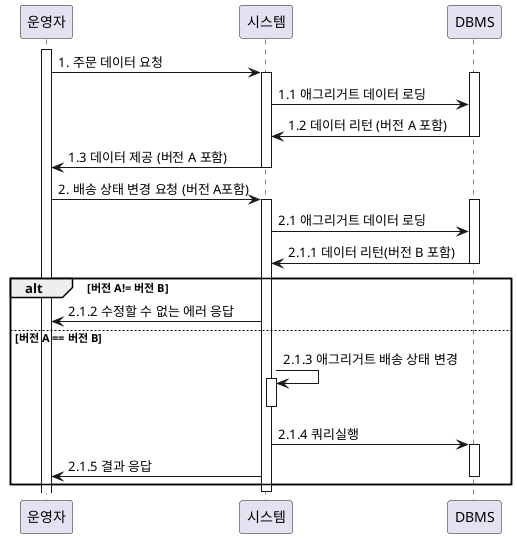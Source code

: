 @startuml
participant 운영자

activate 운영자
운영자 -> 시스템 : 1. 주문 데이터 요청

activate 시스템
activate DBMS
시스템 -> DBMS : 1.1 애그리거트 데이터 로딩
DBMS -> 시스템 : 1.2 데이터 리턴 (버전 A 포함)
deactivate DBMS
시스템 -> 운영자 : 1.3 데이터 제공 (버전 A 포함)
deactivate 시스템

운영자 -> 시스템 : 2. 배송 상태 변경 요청 (버전 A포함)
activate 시스템
activate DBMS
시스템 -> DBMS : 2.1 애그리거트 데이터 로딩
DBMS -> 시스템 : 2.1.1 데이터 리턴(버전 B 포함)
deactivate DBMS


alt 버전 A!= 버전 B
    시스템 -> 운영자 : 2.1.2 수정할 수 없는 에러 응답
else 버전 A == 버전 B
    시스템 -> 시스템 : 2.1.3 애그리거트 배송 상태 변경
    activate 시스템
    deactivate 시스템
    시스템 -> DBMS : 2.1.4 쿼리실행
    activate DBMS
    시스템 -> 운영자 : 2.1.5 결과 응답
    deactivate DBMS
    
end 
deactivate 시스템
@enduml


@startuml
participant 운영자

운영자 -> 시스템 : 1. 주문 정보 조회
activate 시스템 
시스템 -> 운영자 : 1.1 정보 제공(배송지 포함) 
시스템 -> 고객 : 2. 주문 정보 변경 폼 요청
고객 -> 시스템 : 2.1 정보 수정 폼 제공
시스템 -> 고객 : 3. 배송지 변경 요청
고객 -> 시스템 : 3.1 성공 결과 화면
운영자 -> 시스템 : 4. 배송 상태 변겨 요청
시스템 -> 운영자 : 4.1 성공 결과 화면
@enduml